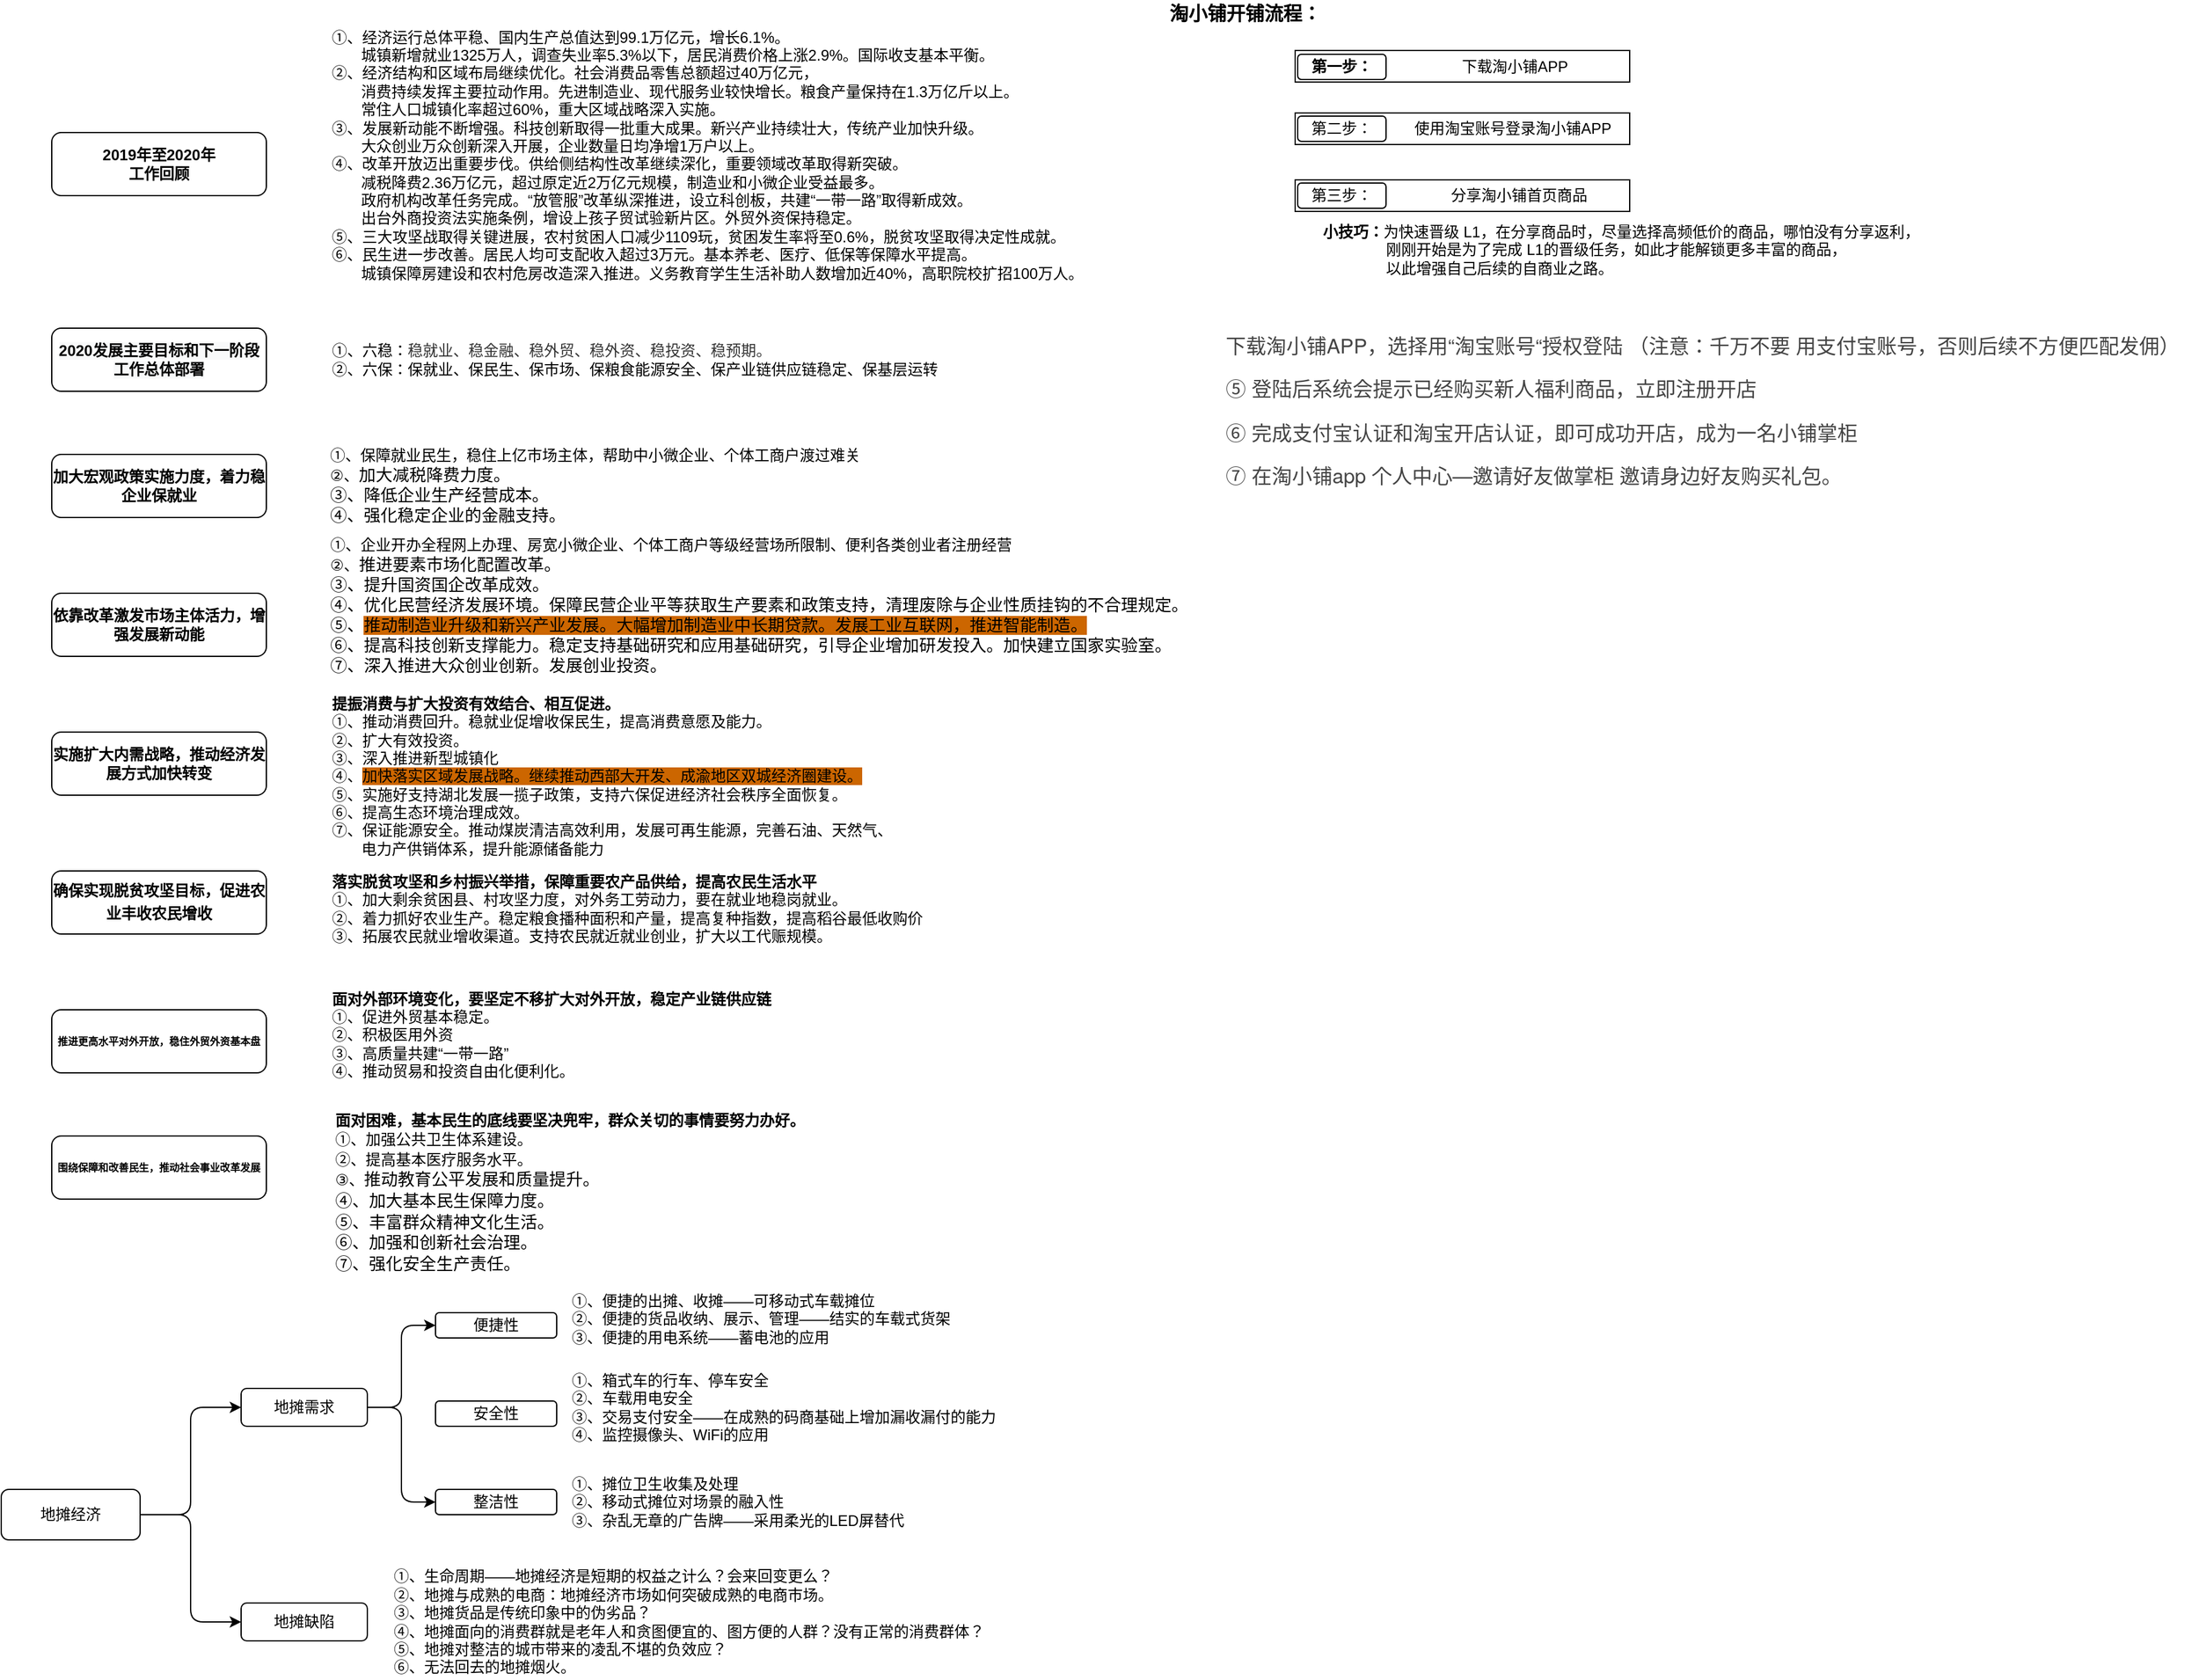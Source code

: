 <mxfile version="13.2.1" type="github">
  <diagram id="1MwcNvDsCMdtUdcm8Kb8" name="第 1 页">
    <mxGraphModel dx="1422" dy="772" grid="1" gridSize="10" guides="1" tooltips="1" connect="1" arrows="1" fold="1" page="1" pageScale="1" pageWidth="827" pageHeight="1169" math="0" shadow="0">
      <root>
        <mxCell id="0" />
        <mxCell id="1" parent="0" />
        <mxCell id="C9l5NBfypcI7mfbMaHy_-11" value="&amp;nbsp; &amp;nbsp; &amp;nbsp; &amp;nbsp; &amp;nbsp; &amp;nbsp; &amp;nbsp; &amp;nbsp; &amp;nbsp; &amp;nbsp; &amp;nbsp; &amp;nbsp; &amp;nbsp; &amp;nbsp;分享淘小铺首页商品" style="rounded=0;whiteSpace=wrap;html=1;" vertex="1" parent="1">
          <mxGeometry x="1045" y="202.5" width="265" height="25" as="geometry" />
        </mxCell>
        <mxCell id="C9l5NBfypcI7mfbMaHy_-10" value="&amp;nbsp; &amp;nbsp; &amp;nbsp; &amp;nbsp; &amp;nbsp; &amp;nbsp; &amp;nbsp; &amp;nbsp; &amp;nbsp; &amp;nbsp; &amp;nbsp; &amp;nbsp; 使用淘宝账号登录淘小铺APP" style="rounded=0;whiteSpace=wrap;html=1;align=center;" vertex="1" parent="1">
          <mxGeometry x="1045" y="149.5" width="265" height="25" as="geometry" />
        </mxCell>
        <mxCell id="C9l5NBfypcI7mfbMaHy_-9" value="&amp;nbsp; &amp;nbsp; &amp;nbsp; &amp;nbsp; &amp;nbsp; &amp;nbsp; &amp;nbsp; &amp;nbsp; &amp;nbsp; &amp;nbsp; &amp;nbsp; &amp;nbsp; &amp;nbsp;下载淘小铺APP" style="rounded=0;whiteSpace=wrap;html=1;" vertex="1" parent="1">
          <mxGeometry x="1045" y="100" width="265" height="25" as="geometry" />
        </mxCell>
        <mxCell id="WT6hAqRgKXSxZnjj4pXC-1" value="&lt;div&gt;&lt;div class=&quot;document&quot;&gt;&lt;h6&gt;&lt;span style=&quot;background: transparent ; letter-spacing: 0pt ; vertical-align: baseline&quot;&gt;&lt;font style=&quot;font-size: 12px&quot;&gt;2019年至2020年&lt;br&gt;工作回顾&lt;/font&gt;&lt;/span&gt;&lt;/h6&gt;&lt;/div&gt;&lt;/div&gt;" style="rounded=1;whiteSpace=wrap;html=1;" parent="1" vertex="1">
          <mxGeometry x="60" y="165" width="170" height="50" as="geometry" />
        </mxCell>
        <mxCell id="WT6hAqRgKXSxZnjj4pXC-3" value="&lt;font style=&quot;font-size: 12px&quot;&gt;&lt;span style=&quot;color: rgb(0 , 0 , 0) ; font-family: &amp;#34;helvetica&amp;#34; ; font-style: normal ; font-weight: 700 ; letter-spacing: normal ; text-align: center ; text-indent: 0px ; text-transform: none ; word-spacing: 0px ; background-color: rgb(248 , 249 , 250) ; float: none ; display: inline&quot;&gt;2020发展主要目标和下一阶段工作总体部署&lt;/span&gt;&lt;br&gt;&lt;/font&gt;" style="rounded=1;whiteSpace=wrap;html=1;" parent="1" vertex="1">
          <mxGeometry x="60" y="320" width="170" height="50" as="geometry" />
        </mxCell>
        <mxCell id="WT6hAqRgKXSxZnjj4pXC-5" value="&lt;div class=&quot;document&quot;&gt;&lt;h6&gt;&lt;div&gt;&lt;div class=&quot;document&quot;&gt;&lt;/div&gt;&lt;/div&gt;&lt;/h6&gt;&lt;h6&gt;&lt;span style=&quot;font-weight: 700 ; font-style: normal ; color: rgb(0 , 0 , 0) ; background: transparent ; letter-spacing: 0pt ; vertical-align: baseline&quot;&gt;&lt;font style=&quot;font-size: 12px&quot;&gt;加大宏观政策实施力度，着力稳企业保就业&lt;/font&gt;&lt;/span&gt;&lt;/h6&gt;&lt;/div&gt;" style="rounded=1;whiteSpace=wrap;html=1;" parent="1" vertex="1">
          <mxGeometry x="60" y="420" width="170" height="50" as="geometry" />
        </mxCell>
        <mxCell id="WT6hAqRgKXSxZnjj4pXC-6" value="&lt;div class=&quot;document&quot;&gt;&lt;h6&gt;&lt;div&gt;&lt;div class=&quot;document&quot;&gt;&lt;/div&gt;&lt;/div&gt;&lt;/h6&gt;&lt;h6&gt;&lt;span style=&quot;font-weight: 700 ; font-style: normal ; color: rgb(0 , 0 , 0) ; background: transparent ; letter-spacing: 0pt ; vertical-align: baseline&quot;&gt;&lt;font style=&quot;font-size: 12px&quot;&gt;依靠改革激发市场主体活力，增强发展新动能&lt;/font&gt;&lt;/span&gt;&lt;/h6&gt;&lt;/div&gt;" style="rounded=1;whiteSpace=wrap;html=1;" parent="1" vertex="1">
          <mxGeometry x="60" y="530" width="170" height="50" as="geometry" />
        </mxCell>
        <mxCell id="WT6hAqRgKXSxZnjj4pXC-7" value="&lt;div class=&quot;document&quot;&gt;&lt;h6&gt;&lt;div&gt;&lt;div class=&quot;document&quot;&gt;&lt;/div&gt;&lt;/div&gt;&lt;/h6&gt;&lt;h6&gt;&lt;div&gt;&lt;div class=&quot;document&quot;&gt;&lt;/div&gt;&lt;/div&gt;&lt;/h6&gt;&lt;h6&gt;&lt;span style=&quot;font-weight: 700 ; font-style: normal ; color: rgb(0 , 0 , 0) ; background: transparent ; letter-spacing: 0pt ; vertical-align: baseline&quot;&gt;&lt;font style=&quot;font-size: 12px&quot;&gt;实施扩大内需战略，推动经济发展方式加快转变&lt;/font&gt;&lt;/span&gt;&lt;/h6&gt;&lt;/div&gt;" style="rounded=1;whiteSpace=wrap;html=1;" parent="1" vertex="1">
          <mxGeometry x="60" y="640" width="170" height="50" as="geometry" />
        </mxCell>
        <mxCell id="WT6hAqRgKXSxZnjj4pXC-8" value="&lt;div class=&quot;document&quot;&gt;&lt;h6&gt;&lt;div&gt;&lt;div class=&quot;document&quot;&gt;&lt;/div&gt;&lt;/div&gt;&lt;/h6&gt;&lt;h6&gt;&lt;div&gt;&lt;div class=&quot;document&quot;&gt;&lt;/div&gt;&lt;/div&gt;&lt;/h6&gt;&lt;h6&gt;&lt;div&gt;&lt;div class=&quot;document&quot;&gt;&lt;/div&gt;&lt;/div&gt;&lt;/h6&gt;&lt;h6&gt;&lt;span style=&quot;font-weight: 700 ; font-style: normal ; color: rgb(0 , 0 , 0) ; background: transparent ; letter-spacing: 0pt ; vertical-align: baseline&quot;&gt;&lt;font style=&quot;font-size: 12px&quot;&gt;确保实现脱贫攻坚目标，促进农业丰收农民增收&lt;/font&gt;&lt;/span&gt;&lt;span style=&quot;font-size: 12pt ; font-family: &amp;#34;microsoft yahei&amp;#34; , , &amp;#34;pingfang sc&amp;#34; , &amp;#34;noto sans cjk sc&amp;#34; , &amp;#34;sf pro&amp;#34; , &amp;#34;roboto&amp;#34; , &amp;#34;droid sans&amp;#34; , &amp;#34;helvetica&amp;#34; , &amp;#34;tahoma&amp;#34; , &amp;#34;arial&amp;#34; , &amp;#34;hiragino sans gb&amp;#34; , &amp;#34;heiti sc&amp;#34; , sans-serif ; font-weight: 700 ; font-style: normal ; color: black ; background: transparent ; letter-spacing: 0pt ; vertical-align: baseline&quot;&gt;&lt;/span&gt;&lt;/h6&gt;&lt;/div&gt;" style="rounded=1;whiteSpace=wrap;html=1;" parent="1" vertex="1">
          <mxGeometry x="60" y="750" width="170" height="50" as="geometry" />
        </mxCell>
        <mxCell id="WT6hAqRgKXSxZnjj4pXC-9" value="&lt;div class=&quot;document&quot;&gt;&lt;h6&gt;&lt;div&gt;&lt;div class=&quot;document&quot;&gt;&lt;/div&gt;&lt;/div&gt;&lt;/h6&gt;&lt;h6&gt;&lt;div&gt;&lt;div class=&quot;document&quot;&gt;&lt;/div&gt;&lt;/div&gt;&lt;/h6&gt;&lt;h6&gt;&lt;div&gt;&lt;div class=&quot;document&quot;&gt;&lt;/div&gt;&lt;/div&gt;&lt;/h6&gt;&lt;font style=&quot;font-size: 12px&quot;&gt;&lt;/font&gt;&lt;div&gt;&lt;div class=&quot;document&quot;&gt;&lt;h6&gt;推进更高水平对外开放，稳住外贸外资基本盘&lt;/h6&gt;&lt;/div&gt;&lt;/div&gt;&lt;/div&gt;" style="rounded=1;whiteSpace=wrap;html=1;" parent="1" vertex="1">
          <mxGeometry x="60" y="860" width="170" height="50" as="geometry" />
        </mxCell>
        <mxCell id="WT6hAqRgKXSxZnjj4pXC-10" value="&lt;div class=&quot;document&quot;&gt;&lt;h6&gt;&lt;div&gt;&lt;div class=&quot;document&quot;&gt;&lt;/div&gt;&lt;/div&gt;&lt;/h6&gt;&lt;h6&gt;&lt;div&gt;&lt;div class=&quot;document&quot;&gt;&lt;/div&gt;&lt;/div&gt;&lt;/h6&gt;&lt;h6&gt;&lt;div&gt;&lt;div class=&quot;document&quot;&gt;&lt;/div&gt;&lt;/div&gt;&lt;/h6&gt;&lt;font style=&quot;font-size: 12px&quot;&gt;&lt;/font&gt;&lt;div&gt;&lt;div class=&quot;document&quot;&gt;&lt;h6&gt;围绕保障和改善民生，推动社会事业改革发展&lt;/h6&gt;&lt;/div&gt;&lt;/div&gt;&lt;/div&gt;" style="rounded=1;whiteSpace=wrap;html=1;" parent="1" vertex="1">
          <mxGeometry x="60" y="960" width="170" height="50" as="geometry" />
        </mxCell>
        <mxCell id="7a5fItOCjY3D-EyD9LjT-1" value="&amp;nbsp; &amp;nbsp;①、六稳：&lt;span style=&quot;color: rgb(51 , 51 , 51) ; font-family: &amp;#34;arial&amp;#34; ; background-color: rgb(255 , 255 , 255)&quot;&gt;&lt;font style=&quot;font-size: 12px&quot;&gt;稳就业、稳金融、稳外贸、稳外资、稳投资、稳预期。&lt;/font&gt;&lt;/span&gt;&lt;br&gt;&amp;nbsp; &amp;nbsp;②、六保：保就业、保民生、保市场、保粮食能源安全、保产业链供应链稳定、保基层运转" style="text;html=1;align=left;verticalAlign=middle;resizable=0;points=[];autosize=1;" parent="1" vertex="1">
          <mxGeometry x="270" y="330" width="510" height="30" as="geometry" />
        </mxCell>
        <mxCell id="7a5fItOCjY3D-EyD9LjT-2" value="&lt;div style=&quot;text-align: left&quot;&gt;&lt;span&gt;①、保障就业民生，稳住上亿市场主体，帮助中小微企业、个体工商户渡过难关&lt;br&gt;②、&lt;/span&gt;&lt;span style=&quot;background-color: transparent ; font-size: 10pt ; letter-spacing: 0pt ; text-indent: 42.667px&quot;&gt;加大减税降费力度。&lt;/span&gt;&lt;/div&gt;&lt;div style=&quot;text-align: left&quot;&gt;&lt;span style=&quot;background-color: transparent ; font-size: 10pt ; letter-spacing: 0pt ; text-indent: 42.667px&quot;&gt;③、&lt;/span&gt;&lt;span style=&quot;background-color: transparent ; font-size: 10pt ; letter-spacing: 0pt ; text-indent: 42.667px&quot;&gt;降低企业生产经营成本。&lt;/span&gt;&lt;/div&gt;&lt;div style=&quot;text-align: left&quot;&gt;&lt;span style=&quot;background-color: transparent ; font-size: 10pt ; letter-spacing: 0pt ; text-indent: 42.667px&quot;&gt;④、强化稳定企业的金融支持。&lt;/span&gt;&lt;/div&gt;" style="text;html=1;align=center;verticalAlign=middle;resizable=0;points=[];autosize=1;" parent="1" vertex="1">
          <mxGeometry x="270" y="415" width="440" height="60" as="geometry" />
        </mxCell>
        <mxCell id="7a5fItOCjY3D-EyD9LjT-3" value="&lt;div style=&quot;text-align: left&quot;&gt;&lt;span&gt;①、企业开办全程网上办理、房宽小微企业、个体工商户等级经营场所限制、便利各类创业者注册经营&lt;/span&gt;&lt;/div&gt;&lt;div style=&quot;text-align: left&quot;&gt;&lt;span&gt;②、&lt;/span&gt;&lt;span style=&quot;background-color: transparent ; font-size: 10pt ; letter-spacing: 0pt ; text-indent: 42.667px&quot;&gt;推进要素市场化配置改革。&lt;br&gt;③、提升国资国企改革成效。&lt;/span&gt;&lt;/div&gt;&lt;div style=&quot;text-align: left&quot;&gt;&lt;span style=&quot;background-color: transparent ; font-size: 10pt ; letter-spacing: 0pt ; text-indent: 42.667px&quot;&gt;④、优化民营经济发展环境。保障民营企业平等获取生产要素和政策支持，清理废除与企业性质挂钩的不合理规定。&lt;/span&gt;&lt;/div&gt;&lt;div style=&quot;text-align: left&quot;&gt;&lt;span style=&quot;font-size: 10pt ; letter-spacing: 0pt ; text-indent: 42.667px&quot;&gt;⑤、&lt;font style=&quot;background-color: rgb(204 , 102 , 0)&quot;&gt;推动制造业升级和新兴产业发展。大幅增加制造业中长期贷款。发展工业互联网，推进智能制造。&lt;/font&gt;&lt;br&gt;⑥、提高科技创新支撑能力。稳定支持基础研究和应用基础研究，引导企业增加研发投入。加快建立国家实验室。&lt;br&gt;⑦、深入推进大众创业创新。发展创业投资。&lt;/span&gt;&lt;/div&gt;" style="text;html=1;align=center;verticalAlign=middle;resizable=0;points=[];autosize=1;" parent="1" vertex="1">
          <mxGeometry x="270" y="490" width="700" height="100" as="geometry" />
        </mxCell>
        <mxCell id="7a5fItOCjY3D-EyD9LjT-5" value="&lt;b&gt;提振消费与扩大投资有效结合、相互促进。&lt;/b&gt;&lt;br&gt;①、推动消费回升。稳就业促增收保民生，提高消费意愿及能力。&lt;br&gt;②、扩大有效投资。&lt;br&gt;③、深入推进新型城镇化&lt;br&gt;④、&lt;span style=&quot;background-color: rgb(204 , 102 , 0)&quot;&gt;加快落实区域发展战略。继续推动西部大开发、成渝地区双城经济圈建设。&lt;/span&gt;&lt;br&gt;⑤、实施好支持湖北发展一揽子政策，支持六保促进经济社会秩序全面恢复。&lt;br&gt;⑥、提高生态环境治理成效。&lt;br&gt;⑦、保证能源安全。推动煤炭清洁高效利用，发展可再生能源，完善石油、天然气、&lt;br&gt;&amp;nbsp; &amp;nbsp; &amp;nbsp; &amp;nbsp;电力产供销体系，提升能源储备能力" style="text;html=1;align=left;verticalAlign=middle;resizable=0;points=[];autosize=1;" parent="1" vertex="1">
          <mxGeometry x="280" y="610" width="460" height="130" as="geometry" />
        </mxCell>
        <mxCell id="7a5fItOCjY3D-EyD9LjT-6" value="&lt;b&gt;落实脱贫攻坚和乡村振兴举措，保障重要农产品供给，提高农民生活水平&lt;br&gt;&lt;/b&gt;①、加大剩余贫困县、村攻坚力度，对外务工劳动力，要在就业地稳岗就业。&lt;br&gt;②、着力抓好农业生产。稳定粮食播种面积和产量，提高复种指数，提高稻谷最低收购价&lt;br&gt;③、拓展农民就业增收渠道。支持农民就近就业创业，扩大以工代赈规模。" style="text;html=1;align=left;verticalAlign=middle;resizable=0;points=[];autosize=1;" parent="1" vertex="1">
          <mxGeometry x="280" y="750" width="480" height="60" as="geometry" />
        </mxCell>
        <mxCell id="7a5fItOCjY3D-EyD9LjT-7" value="&lt;b&gt;面对外部环境变化，要坚定不移扩大对外开放，稳定产业链供应链&lt;/b&gt;&lt;br&gt;①、促进外贸基本稳定。&lt;br&gt;②、积极医用外资&lt;br&gt;③、高质量共建“一带一路”&lt;br&gt;④、推动贸易和投资自由化便利化。" style="text;html=1;align=left;verticalAlign=middle;resizable=0;points=[];autosize=1;" parent="1" vertex="1">
          <mxGeometry x="280" y="840" width="360" height="80" as="geometry" />
        </mxCell>
        <mxCell id="7a5fItOCjY3D-EyD9LjT-9" value="&lt;div style=&quot;text-align: left&quot;&gt;&lt;span&gt;①、经济运行总体平稳、国内生产总值达到99.1万亿元，增长6.1%。&lt;/span&gt;&lt;/div&gt;&lt;font style=&quot;font-size: 12px&quot;&gt;&lt;div style=&quot;text-align: left&quot;&gt;&lt;span&gt;&amp;nbsp; &amp;nbsp; &amp;nbsp; &amp;nbsp;城镇新增就业1325万人，调查失业率5.3%以下，居民消费价格上涨2.9%。国际收支基本平衡。&lt;/span&gt;&lt;/div&gt;&lt;div style=&quot;text-align: left&quot;&gt;&lt;span&gt;②、经济结构和区域布局继续优化。社会消费品零售总额超过40万亿元，&lt;br&gt;&amp;nbsp; &amp;nbsp; &amp;nbsp; &amp;nbsp;消费持续发挥主要拉动作用。先进制造业、现代服务业较快增长。粮食产量保持在1.3万亿斤以上。&lt;br&gt;&amp;nbsp; &amp;nbsp; &amp;nbsp; &amp;nbsp;常住人口城镇化率超过60%，重大区域战略深入实施。&lt;br&gt;③、发展新动能不断增强。科技创新取得一批重大成果。新兴产业持续壮大，传统产业加快升级。&lt;br&gt;&amp;nbsp; &amp;nbsp; &amp;nbsp; &amp;nbsp;大众创业万众创新深入开展，企业数量日均净增1万户以上。&lt;/span&gt;&lt;/div&gt;&lt;div style=&quot;text-align: left&quot;&gt;&lt;span&gt;④、改革开放迈出重要步伐。供给侧结构性改革继续深化，重要领域改革取得新突破。&lt;/span&gt;&lt;/div&gt;&lt;div style=&quot;text-align: left&quot;&gt;&lt;span&gt;&amp;nbsp; &amp;nbsp; &amp;nbsp; &amp;nbsp;减税降费2.36万亿元，超过原定近2万亿元规模，制造业和小微企业受益最多。&lt;br&gt;&amp;nbsp; &amp;nbsp; &amp;nbsp; &amp;nbsp;政府机构改革任务完成。“放管服”改革纵深推进，设立科创板，共建“一带一路”取得新成效。&lt;/span&gt;&lt;/div&gt;&lt;div style=&quot;text-align: left&quot;&gt;&lt;span&gt;&amp;nbsp; &amp;nbsp; &amp;nbsp; &amp;nbsp;出台外商投资法实施条例，增设上孩子贸试验新片区。外贸外资保持稳定。&lt;/span&gt;&lt;/div&gt;&lt;div style=&quot;text-align: left&quot;&gt;&lt;span&gt;⑤、三大攻坚战取得关键进展，农村贫困人口减少1109玩，贫困发生率将至0.6%，脱贫攻坚取得决定性成就。&lt;/span&gt;&lt;/div&gt;&lt;div style=&quot;text-align: left&quot;&gt;&lt;span&gt;⑥、民生进一步改善。居民人均可支配收入超过3万元。基本养老、医疗、低保等保障水平提高。&lt;/span&gt;&lt;/div&gt;&lt;div style=&quot;text-align: left&quot;&gt;&lt;span&gt;&amp;nbsp; &amp;nbsp; &amp;nbsp; &amp;nbsp;城镇保障房建设和农村危房改造深入推进。义务教育学生生活补助人数增加近40%，高职院校扩招100万人。&lt;/span&gt;&lt;/div&gt;&lt;div style=&quot;text-align: left&quot;&gt;&lt;span&gt;&lt;br&gt;&lt;/span&gt;&lt;/div&gt;&lt;/font&gt;" style="text;html=1;align=center;verticalAlign=middle;resizable=0;points=[];autosize=1;" parent="1" vertex="1">
          <mxGeometry x="274" y="80" width="610" height="220" as="geometry" />
        </mxCell>
        <mxCell id="7a5fItOCjY3D-EyD9LjT-10" value="&lt;div class=&quot;document&quot;&gt;&lt;p class=&quot;paragraph text-align-type-left pap-line-1.3 pap-line-rule-auto pap-spacing-before-0pt pap-spacing-after-0pt pap-firstline-indent-32pt&quot; style=&quot;line-height: 130% ; margin-top: 0px ; margin-bottom: 0px ; text-indent: 42.667px&quot;&gt;&lt;span style=&quot;background: transparent ; letter-spacing: 0pt ; vertical-align: baseline&quot;&gt;&lt;b&gt;&lt;font style=&quot;font-size: 12px&quot;&gt;面对困难，基本民生的底线要坚决兜牢，群众关切的事情要努力办好。&lt;/font&gt;&lt;/b&gt;&lt;/span&gt;&lt;/p&gt;&lt;p class=&quot;paragraph text-align-type-left pap-line-1.3 pap-line-rule-auto pap-spacing-before-0pt pap-spacing-after-0pt pap-firstline-indent-32pt&quot; style=&quot;line-height: 130% ; margin-top: 0px ; margin-bottom: 0px ; text-indent: 42.667px&quot;&gt;&lt;span style=&quot;background: transparent ; letter-spacing: 0pt ; vertical-align: baseline&quot;&gt;&lt;font style=&quot;font-size: 12px&quot;&gt;①、加强公共卫生体系建设。&lt;/font&gt;&lt;/span&gt;&lt;/p&gt;&lt;p class=&quot;paragraph text-align-type-left pap-line-1.3 pap-line-rule-auto pap-spacing-before-0pt pap-spacing-after-0pt pap-firstline-indent-32pt&quot; style=&quot;line-height: 130% ; margin-top: 0px ; margin-bottom: 0px ; text-indent: 42.667px&quot;&gt;&lt;span style=&quot;background: transparent ; letter-spacing: 0pt ; vertical-align: baseline&quot;&gt;&lt;font style=&quot;font-size: 12px&quot;&gt;②、提高基本医疗服务水平。&lt;/font&gt;&lt;/span&gt;&lt;/p&gt;&lt;p class=&quot;paragraph text-align-type-left pap-line-1.3 pap-line-rule-auto pap-spacing-before-0pt pap-spacing-after-0pt pap-firstline-indent-32pt&quot; style=&quot;line-height: 130% ; margin-top: 0px ; margin-bottom: 0px ; text-indent: 42.667px&quot;&gt;③、&lt;span style=&quot;background-color: transparent ; font-size: 10pt ; letter-spacing: 0pt ; text-indent: 42.667px&quot;&gt;推动教育公平发展和质量提升。&lt;/span&gt;&lt;/p&gt;&lt;p class=&quot;paragraph text-align-type-left pap-line-1.3 pap-line-rule-auto pap-spacing-before-0pt pap-spacing-after-0pt pap-firstline-indent-32pt&quot; style=&quot;line-height: 130% ; margin-top: 0px ; margin-bottom: 0px ; text-indent: 42.667px&quot;&gt;&lt;span style=&quot;background-color: transparent ; font-size: 10pt ; letter-spacing: 0pt ; text-indent: 42.667px&quot;&gt;④、&lt;/span&gt;&lt;span style=&quot;background-color: transparent ; font-size: 10pt ; letter-spacing: 0pt ; text-indent: 42.667px&quot;&gt;加大基本民生保障力度。&lt;/span&gt;&lt;/p&gt;&lt;p class=&quot;paragraph text-align-type-left pap-line-1.3 pap-line-rule-auto pap-spacing-before-0pt pap-spacing-after-0pt pap-firstline-indent-32pt&quot; style=&quot;line-height: 130% ; margin-top: 0px ; margin-bottom: 0px ; text-indent: 42.667px&quot;&gt;&lt;span style=&quot;background-color: transparent ; font-size: 10pt ; letter-spacing: 0pt ; text-indent: 42.667px&quot;&gt;⑤、&lt;/span&gt;&lt;span style=&quot;background-color: transparent ; font-size: 10pt ; letter-spacing: 0pt ; text-indent: 42.667px&quot;&gt;丰富群众精神文化生活。&lt;/span&gt;&lt;/p&gt;&lt;p class=&quot;paragraph text-align-type-left pap-line-1.3 pap-line-rule-auto pap-spacing-before-0pt pap-spacing-after-0pt pap-firstline-indent-32pt&quot; style=&quot;line-height: 130% ; margin-top: 0px ; margin-bottom: 0px ; text-indent: 42.667px&quot;&gt;&lt;span style=&quot;background-color: transparent ; font-size: 10pt ; letter-spacing: 0pt ; text-indent: 42.667px&quot;&gt;⑥、加强和创新社会治理。&lt;/span&gt;&lt;/p&gt;&lt;p class=&quot;paragraph text-align-type-left pap-line-1.3 pap-line-rule-auto pap-spacing-before-0pt pap-spacing-after-0pt pap-firstline-indent-32pt&quot; style=&quot;line-height: 130% ; margin-top: 0px ; margin-bottom: 0px ; text-indent: 42.667px&quot;&gt;&lt;span style=&quot;background-color: transparent ; font-size: 10pt ; letter-spacing: 0pt ; text-indent: 42.667px&quot;&gt;⑦、强化安全生产责任。&lt;/span&gt;&lt;/p&gt;&lt;/div&gt;" style="text;html=1;align=left;verticalAlign=middle;resizable=0;points=[];autosize=1;" parent="1" vertex="1">
          <mxGeometry x="240" y="940" width="430" height="130" as="geometry" />
        </mxCell>
        <mxCell id="IXA5z_bkFehV0fz8Eh-a-1" value="地摊经济" style="rounded=1;whiteSpace=wrap;html=1;" parent="1" vertex="1">
          <mxGeometry x="20" y="1240" width="110" height="40" as="geometry" />
        </mxCell>
        <mxCell id="IXA5z_bkFehV0fz8Eh-a-2" value="地摊需求" style="rounded=1;whiteSpace=wrap;html=1;" parent="1" vertex="1">
          <mxGeometry x="210" y="1160" width="100" height="30" as="geometry" />
        </mxCell>
        <mxCell id="IXA5z_bkFehV0fz8Eh-a-3" value="地摊缺陷" style="rounded=1;whiteSpace=wrap;html=1;" parent="1" vertex="1">
          <mxGeometry x="210" y="1330" width="100" height="30" as="geometry" />
        </mxCell>
        <mxCell id="IXA5z_bkFehV0fz8Eh-a-4" value="便捷性" style="rounded=1;whiteSpace=wrap;html=1;" parent="1" vertex="1">
          <mxGeometry x="364" y="1100" width="96" height="20" as="geometry" />
        </mxCell>
        <mxCell id="IXA5z_bkFehV0fz8Eh-a-5" value="安全性" style="rounded=1;whiteSpace=wrap;html=1;" parent="1" vertex="1">
          <mxGeometry x="364" y="1170" width="96" height="20" as="geometry" />
        </mxCell>
        <mxCell id="IXA5z_bkFehV0fz8Eh-a-6" value="整洁性" style="rounded=1;whiteSpace=wrap;html=1;" parent="1" vertex="1">
          <mxGeometry x="364" y="1240" width="96" height="20" as="geometry" />
        </mxCell>
        <mxCell id="IXA5z_bkFehV0fz8Eh-a-7" value="①、便捷的出摊、收摊——可移动式车载摊位&lt;br&gt;②、便捷的货品收纳、展示、管理——结实的车载式货架&lt;br&gt;③、便捷的用电系统——蓄电池的应用" style="text;html=1;align=left;verticalAlign=middle;resizable=0;points=[];autosize=1;" parent="1" vertex="1">
          <mxGeometry x="470" y="1080" width="320" height="50" as="geometry" />
        </mxCell>
        <mxCell id="IXA5z_bkFehV0fz8Eh-a-8" value="①、箱式车的行车、停车安全&lt;br&gt;②、车载用电安全&lt;br&gt;③、交易支付安全——在成熟的码商基础上增加漏收漏付的能力&lt;br&gt;④、监控摄像头、WiFi的应用" style="text;html=1;align=left;verticalAlign=middle;resizable=0;points=[];autosize=1;" parent="1" vertex="1">
          <mxGeometry x="470" y="1145" width="350" height="60" as="geometry" />
        </mxCell>
        <mxCell id="IXA5z_bkFehV0fz8Eh-a-9" value="①、摊位卫生收集及处理&lt;br&gt;②、移动式摊位对场景的融入性&lt;br&gt;③、杂乱无章的广告牌——采用柔光的LED屏替代" style="text;html=1;align=left;verticalAlign=middle;resizable=0;points=[];autosize=1;" parent="1" vertex="1">
          <mxGeometry x="470" y="1225" width="280" height="50" as="geometry" />
        </mxCell>
        <mxCell id="IXA5z_bkFehV0fz8Eh-a-10" value="①、生命周期——地摊经济是短期的权益之计么？会来回变更么？&lt;br&gt;②、地摊与成熟的电商：地摊经济市场如何突破成熟的电商市场。&lt;br&gt;③、地摊货品是传统印象中的伪劣品？&lt;br&gt;④、地摊面向的消费群就是老年人和贪图便宜的、图方便的人群？没有正常的消费群体？&lt;br&gt;⑤、地摊对整洁的城市带来的凌乱不堪的负效应？&lt;br&gt;⑥、无法回去的地摊烟火。" style="text;html=1;align=left;verticalAlign=middle;resizable=0;points=[];autosize=1;" parent="1" vertex="1">
          <mxGeometry x="329" y="1300" width="480" height="90" as="geometry" />
        </mxCell>
        <mxCell id="IXA5z_bkFehV0fz8Eh-a-11" value="" style="edgeStyle=elbowEdgeStyle;elbow=horizontal;endArrow=classic;html=1;exitX=1;exitY=0.5;exitDx=0;exitDy=0;entryX=0;entryY=0.5;entryDx=0;entryDy=0;" parent="1" source="IXA5z_bkFehV0fz8Eh-a-1" target="IXA5z_bkFehV0fz8Eh-a-2" edge="1">
          <mxGeometry width="50" height="50" relative="1" as="geometry">
            <mxPoint x="120" y="1270" as="sourcePoint" />
            <mxPoint x="170" y="1220" as="targetPoint" />
          </mxGeometry>
        </mxCell>
        <mxCell id="IXA5z_bkFehV0fz8Eh-a-12" value="" style="edgeStyle=elbowEdgeStyle;elbow=horizontal;endArrow=classic;html=1;exitX=1;exitY=0.5;exitDx=0;exitDy=0;entryX=0;entryY=0.5;entryDx=0;entryDy=0;" parent="1" source="IXA5z_bkFehV0fz8Eh-a-1" target="IXA5z_bkFehV0fz8Eh-a-3" edge="1">
          <mxGeometry width="50" height="50" relative="1" as="geometry">
            <mxPoint x="140" y="1270" as="sourcePoint" />
            <mxPoint x="220" y="1185" as="targetPoint" />
          </mxGeometry>
        </mxCell>
        <mxCell id="IXA5z_bkFehV0fz8Eh-a-13" value="" style="edgeStyle=elbowEdgeStyle;elbow=horizontal;endArrow=classic;html=1;exitX=1;exitY=0.5;exitDx=0;exitDy=0;entryX=0;entryY=0.5;entryDx=0;entryDy=0;" parent="1" source="IXA5z_bkFehV0fz8Eh-a-2" target="IXA5z_bkFehV0fz8Eh-a-4" edge="1">
          <mxGeometry width="50" height="50" relative="1" as="geometry">
            <mxPoint x="150" y="1280" as="sourcePoint" />
            <mxPoint x="230" y="1195" as="targetPoint" />
          </mxGeometry>
        </mxCell>
        <mxCell id="IXA5z_bkFehV0fz8Eh-a-14" value="" style="edgeStyle=elbowEdgeStyle;elbow=horizontal;endArrow=classic;html=1;exitX=1;exitY=0.5;exitDx=0;exitDy=0;entryX=0;entryY=0.5;entryDx=0;entryDy=0;" parent="1" source="IXA5z_bkFehV0fz8Eh-a-2" target="IXA5z_bkFehV0fz8Eh-a-6" edge="1">
          <mxGeometry width="50" height="50" relative="1" as="geometry">
            <mxPoint x="320" y="1185" as="sourcePoint" />
            <mxPoint x="374" y="1120" as="targetPoint" />
          </mxGeometry>
        </mxCell>
        <mxCell id="C9l5NBfypcI7mfbMaHy_-1" value="&lt;b&gt;第一步：&lt;/b&gt;" style="rounded=1;whiteSpace=wrap;html=1;" vertex="1" parent="1">
          <mxGeometry x="1047" y="103" width="70" height="20" as="geometry" />
        </mxCell>
        <mxCell id="C9l5NBfypcI7mfbMaHy_-2" value="&lt;font style=&quot;vertical-align: inherit&quot;&gt;&lt;font style=&quot;vertical-align: inherit&quot;&gt;&lt;b&gt;&lt;font style=&quot;vertical-align: inherit&quot;&gt;&lt;font style=&quot;vertical-align: inherit&quot;&gt;淘小铺开铺流程：&lt;/font&gt;&lt;/font&gt;&lt;/b&gt;&lt;/font&gt;&lt;/font&gt;" style="text;html=1;align=center;verticalAlign=middle;resizable=0;points=[];autosize=1;fontSize=15;" vertex="1" parent="1">
          <mxGeometry x="950" y="60" width="110" height="20" as="geometry" />
        </mxCell>
        <mxCell id="C9l5NBfypcI7mfbMaHy_-3" value="第二步：" style="rounded=1;whiteSpace=wrap;html=1;" vertex="1" parent="1">
          <mxGeometry x="1047" y="152" width="70" height="20" as="geometry" />
        </mxCell>
        <mxCell id="C9l5NBfypcI7mfbMaHy_-4" value="第三步：" style="rounded=1;whiteSpace=wrap;html=1;" vertex="1" parent="1">
          <mxGeometry x="1047" y="205" width="70" height="20" as="geometry" />
        </mxCell>
        <mxCell id="C9l5NBfypcI7mfbMaHy_-12" value="&lt;b&gt;小技巧：&lt;/b&gt;为快速晋级 L1，在分享商品时，尽量选择高频低价的商品，哪怕没有分享返利，&lt;br&gt;&amp;nbsp; &amp;nbsp; &amp;nbsp; &amp;nbsp; &amp;nbsp; &amp;nbsp; &amp;nbsp; &amp;nbsp;刚刚开始是为了完成 L1的晋级任务，如此才能解锁更多丰富的商品，&lt;br&gt;&amp;nbsp; &amp;nbsp; &amp;nbsp; &amp;nbsp; &amp;nbsp; &amp;nbsp; &amp;nbsp; &amp;nbsp;以此增强自己后续的自商业之路。" style="text;html=1;align=left;verticalAlign=middle;resizable=0;points=[];autosize=1;" vertex="1" parent="1">
          <mxGeometry x="1065" y="233" width="490" height="50" as="geometry" />
        </mxCell>
        <mxCell id="C9l5NBfypcI7mfbMaHy_-13" value="&lt;p style=&quot;box-sizing: border-box ; margin: 0px 0px 10px ; color: rgb(68 , 68 , 68) ; font-family: &amp;#34;helvetica neue&amp;#34; , &amp;#34;helvetica&amp;#34; , &amp;#34;arial&amp;#34; , &amp;#34;microsoft yahei&amp;#34; , &amp;#34;hiragino sans gb&amp;#34; , &amp;#34;heiti sc&amp;#34; , &amp;#34;wenquanyi micro hei&amp;#34; , sans-serif ; font-size: 14px ; background-color: rgb(255 , 255 , 255) ; text-indent: 2em ; line-height: 1.75em&quot;&gt;&lt;span style=&quot;box-sizing: border-box ; font-size: 16px&quot;&gt;下载淘小铺APP，选择用“淘宝账号“授权登陆 （注意：千万不要 用支付宝账号，否则后续不方便匹配发佣）&amp;nbsp;&lt;/span&gt;&lt;/p&gt;&lt;p style=&quot;box-sizing: border-box ; margin: 0px 0px 10px ; color: rgb(68 , 68 , 68) ; font-family: &amp;#34;helvetica neue&amp;#34; , &amp;#34;helvetica&amp;#34; , &amp;#34;arial&amp;#34; , &amp;#34;microsoft yahei&amp;#34; , &amp;#34;hiragino sans gb&amp;#34; , &amp;#34;heiti sc&amp;#34; , &amp;#34;wenquanyi micro hei&amp;#34; , sans-serif ; font-size: 14px ; background-color: rgb(255 , 255 , 255) ; text-indent: 2em ; line-height: 1.75em&quot;&gt;&lt;span style=&quot;box-sizing: border-box ; font-size: 16px&quot;&gt;⑤ 登陆后系统会提示已经购买新人福利商品，立即注册开店&amp;nbsp;&lt;/span&gt;&lt;/p&gt;&lt;p style=&quot;box-sizing: border-box ; margin: 0px 0px 10px ; color: rgb(68 , 68 , 68) ; font-family: &amp;#34;helvetica neue&amp;#34; , &amp;#34;helvetica&amp;#34; , &amp;#34;arial&amp;#34; , &amp;#34;microsoft yahei&amp;#34; , &amp;#34;hiragino sans gb&amp;#34; , &amp;#34;heiti sc&amp;#34; , &amp;#34;wenquanyi micro hei&amp;#34; , sans-serif ; font-size: 14px ; background-color: rgb(255 , 255 , 255) ; text-indent: 2em ; line-height: 1.75em&quot;&gt;&lt;span style=&quot;box-sizing: border-box ; font-size: 16px&quot;&gt;⑥ 完成支付宝认证和淘宝开店认证，即可成功开店，成为一名小铺掌柜&amp;nbsp;&lt;/span&gt;&lt;/p&gt;&lt;p style=&quot;box-sizing: border-box ; margin: 0px 0px 10px ; color: rgb(68 , 68 , 68) ; font-family: &amp;#34;helvetica neue&amp;#34; , &amp;#34;helvetica&amp;#34; , &amp;#34;arial&amp;#34; , &amp;#34;microsoft yahei&amp;#34; , &amp;#34;hiragino sans gb&amp;#34; , &amp;#34;heiti sc&amp;#34; , &amp;#34;wenquanyi micro hei&amp;#34; , sans-serif ; font-size: 14px ; background-color: rgb(255 , 255 , 255) ; text-indent: 2em ; line-height: 1.75em&quot;&gt;&lt;span style=&quot;box-sizing: border-box ; font-size: 16px&quot;&gt;⑦ 在淘小铺app 个人中心—邀请好友做掌柜 邀请身边好友购买礼包。&lt;/span&gt;&lt;/p&gt;" style="text;html=1;align=left;verticalAlign=middle;resizable=0;points=[];autosize=1;fillColor=#ffffff;" vertex="1" parent="1">
          <mxGeometry x="960" y="320" width="800" height="140" as="geometry" />
        </mxCell>
      </root>
    </mxGraphModel>
  </diagram>
</mxfile>
